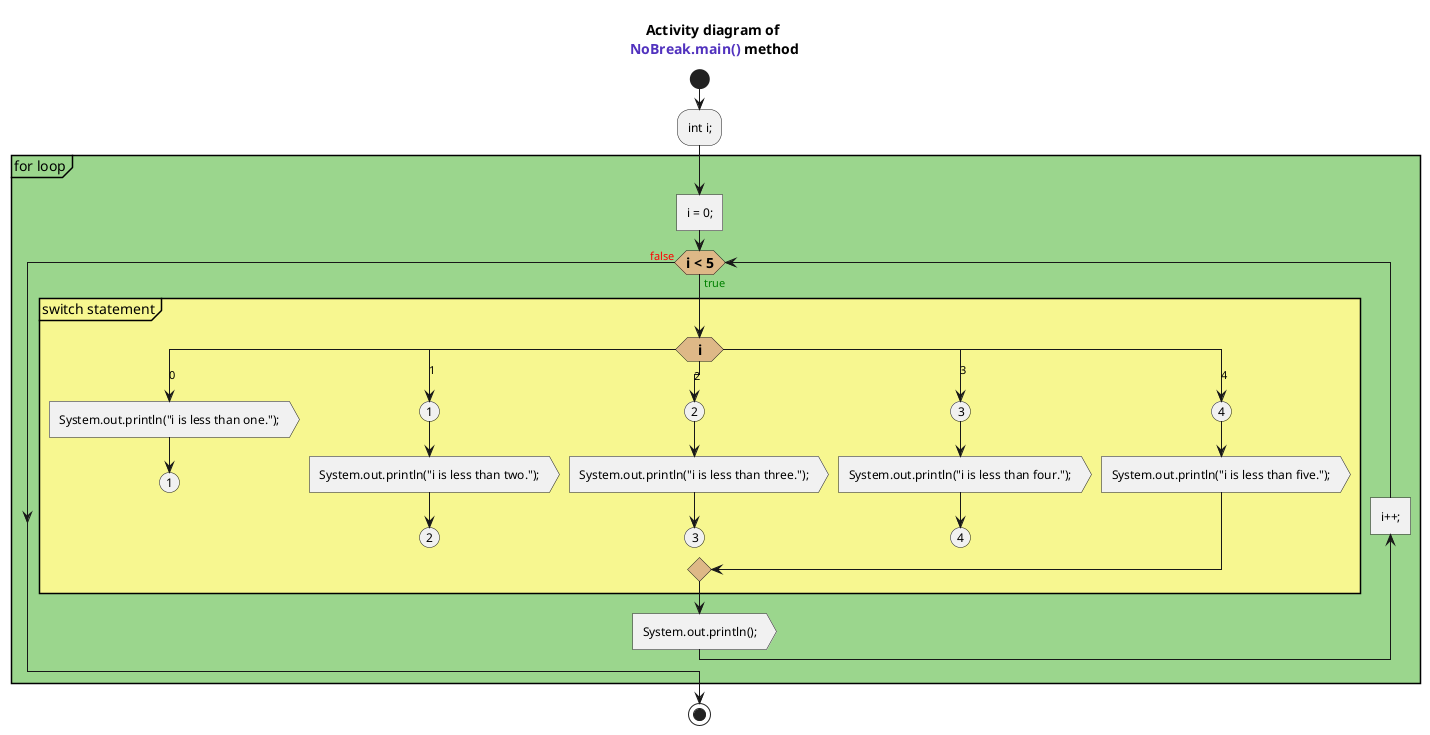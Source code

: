 @startuml
skinparam Activity {
    FontSize 12
    
    Diamond {
        LineColor yellow
        BackgroundColor burlywood
        FontSize 14
        FontStyle bold
    }
}

skinparam Partition {
    BorderColor<<invisible>> none
    FontColor<<invisible>> none
}
title Activity diagram of \n<font name=monospace><color #5132be>NoBreak.main()</color></font> method

start

:int i;;

partition #9bd68d for loop {
    :i = 0;; <<task>>
    while(i < 5) is (<color:green>true)
        partition #f7f790 switch statement {
            switch(i) 
                case(0)
                    :System.out.println("i is less than one.");; <<output>>
                    (1)
                    detach
                case(1)
                    (1)
                    :System.out.println("i is less than two.");; <<output>>
                    (2)
                    detach
                case(2)
                    (2)
                    :System.out.println("i is less than three.");; <<output>>
                    (3)
                    detach
                case(3)
                    (3)
                    :System.out.println("i is less than four.");; <<output>>
                    (4)
                    detach
                case(4)
                    (4)
                    :System.out.println("i is less than five.");; <<output>>
            endswitch
        }
        :System.out.println();; <<output>>
        backward:i++;; <<task>>
    endwhile (<color:red>false)
}

stop
@enduml